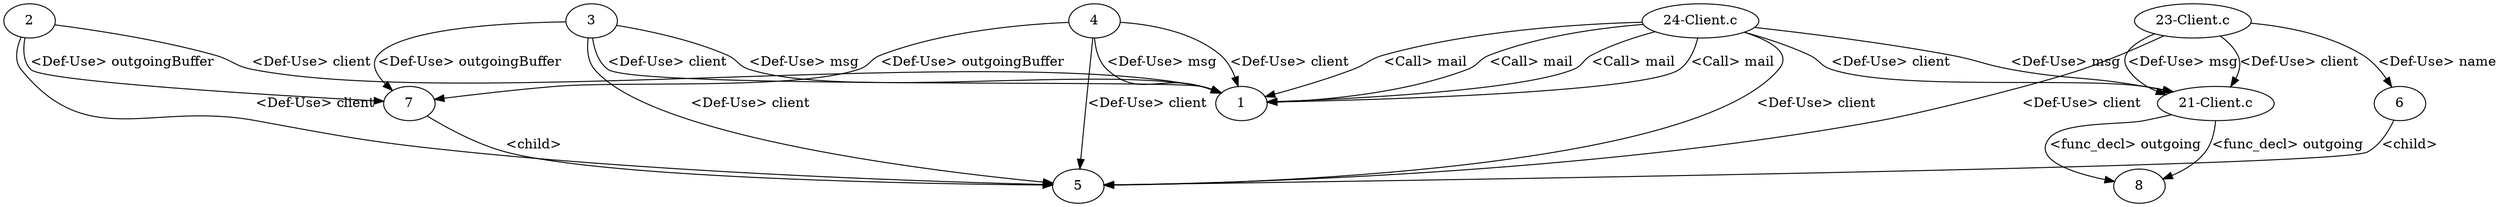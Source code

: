 digraph {
2 -> 5[label="<Def-Use> client"];
2 -> 1[label="<Def-Use> client"];
2 -> 7[label="<Def-Use> outgoingBuffer"];
3 -> 5[label="<Def-Use> client"];
3 -> 1[label="<Def-Use> client"];
3 -> 7[label="<Def-Use> outgoingBuffer"];
3 -> 1[label="<Def-Use> msg"];
4 -> 5[label="<Def-Use> client"];
4 -> 1[label="<Def-Use> client"];
4 -> 7[label="<Def-Use> outgoingBuffer"];
4 -> 1[label="<Def-Use> msg"];
10 [label = "21-Client.c"];
11 [label = "23-Client.c"];
11 -> 10[label="<Def-Use> msg"];
11 -> 5[label="<Def-Use> client"];
11 -> 10[label="<Def-Use> client"];
11 -> 6[label="<Def-Use> name"];
12 [label = "24-Client.c"];
12 -> 1[label="<Call> mail"];
12 -> 1[label="<Call> mail"];
12 -> 5[label="<Def-Use> client"];
12 -> 10[label="<Def-Use> client"];
12 -> 10[label="<Def-Use> msg"];
6 -> 5[label="<child>"];
7 -> 5[label="<child>"];
12 -> 1[label="<Call> mail"];
12 -> 1[label="<Call> mail"];
10 -> 8[label="<func_decl> outgoing"];
10 -> 8[label="<func_decl> outgoing"];
}